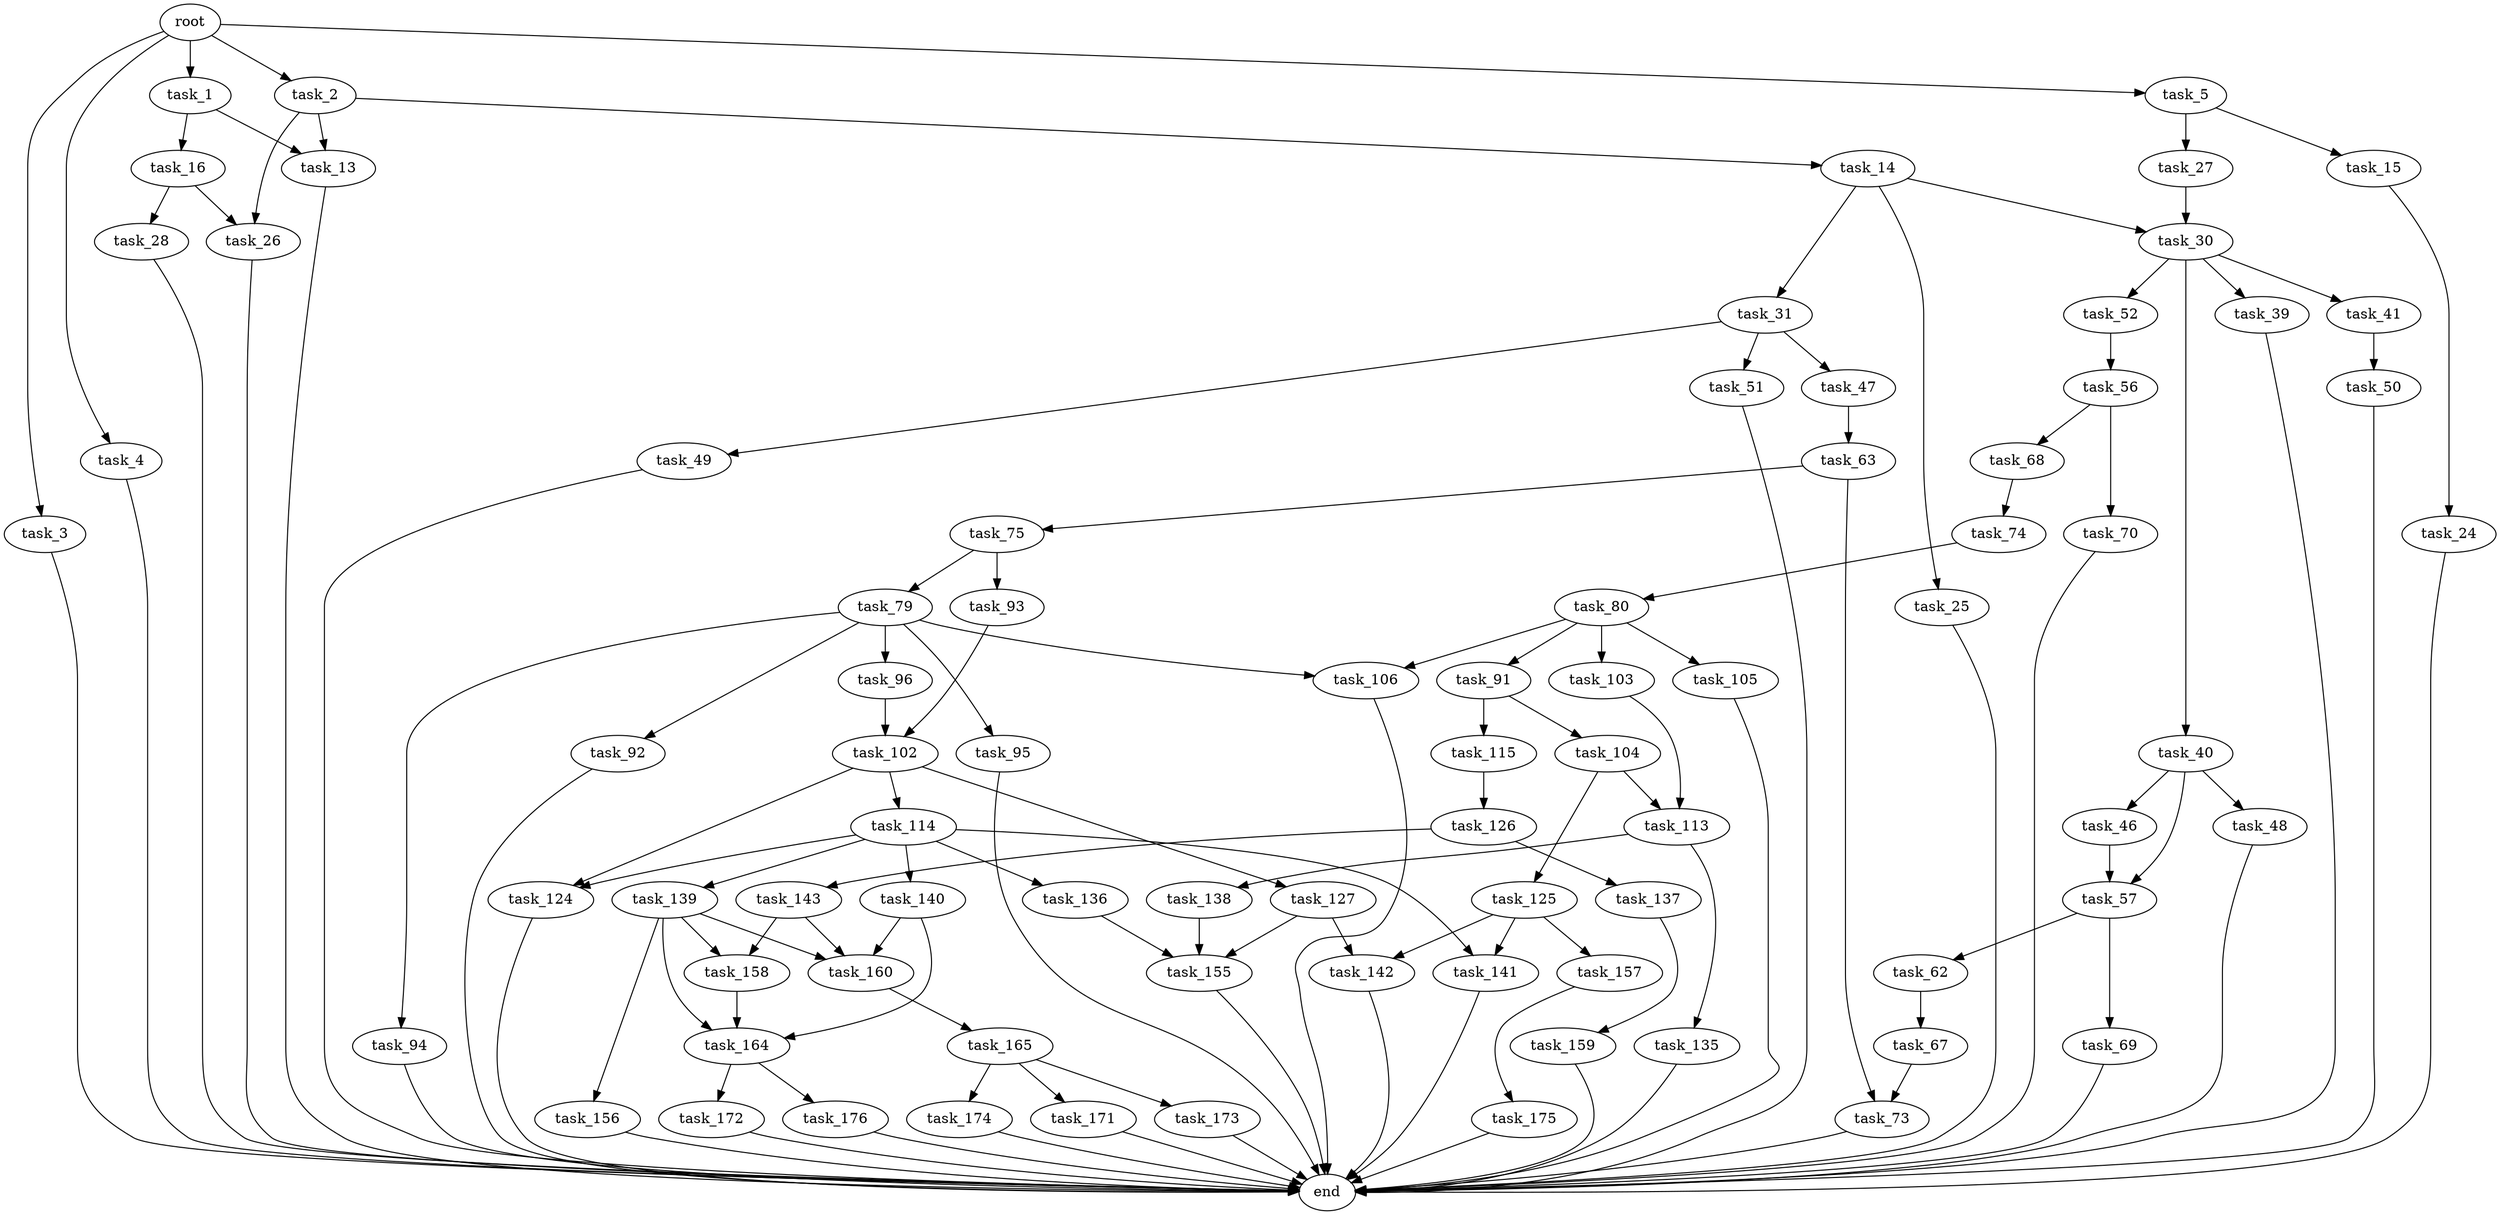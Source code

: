 digraph G {
  root [size="0.000000"];
  task_1 [size="10528991007.000000"];
  task_2 [size="22348542748.000000"];
  task_3 [size="134217728000.000000"];
  task_4 [size="484659503558.000000"];
  task_5 [size="9469372827.000000"];
  task_13 [size="591708420675.000000"];
  task_14 [size="782757789696.000000"];
  task_15 [size="174952374787.000000"];
  task_16 [size="68719476736.000000"];
  task_24 [size="368293445632.000000"];
  task_25 [size="8589934592.000000"];
  task_26 [size="28991029248.000000"];
  task_27 [size="1329903447.000000"];
  task_28 [size="28625882767.000000"];
  task_30 [size="540995350486.000000"];
  task_31 [size="21813059544.000000"];
  task_39 [size="735753134824.000000"];
  task_40 [size="6280531234.000000"];
  task_41 [size="782757789696.000000"];
  task_46 [size="4283690549.000000"];
  task_47 [size="846606730.000000"];
  task_48 [size="1214404454.000000"];
  task_49 [size="4696364109.000000"];
  task_50 [size="445709003148.000000"];
  task_51 [size="509648378015.000000"];
  task_52 [size="301936102882.000000"];
  task_56 [size="108609440505.000000"];
  task_57 [size="782757789696.000000"];
  task_62 [size="8387424934.000000"];
  task_63 [size="549755813888.000000"];
  task_67 [size="749439369.000000"];
  task_68 [size="12095849276.000000"];
  task_69 [size="1998415456.000000"];
  task_70 [size="231928233984.000000"];
  task_73 [size="871994215.000000"];
  task_74 [size="3993600211.000000"];
  task_75 [size="34419645850.000000"];
  task_79 [size="349295219471.000000"];
  task_80 [size="184783899520.000000"];
  task_91 [size="248158245925.000000"];
  task_92 [size="1925793741.000000"];
  task_93 [size="14050301613.000000"];
  task_94 [size="1222318744.000000"];
  task_95 [size="59823632694.000000"];
  task_96 [size="134217728000.000000"];
  task_102 [size="368293445632.000000"];
  task_103 [size="3875338227.000000"];
  task_104 [size="8312954870.000000"];
  task_105 [size="782757789696.000000"];
  task_106 [size="17653351580.000000"];
  task_113 [size="102599801784.000000"];
  task_114 [size="18651828728.000000"];
  task_115 [size="9024675535.000000"];
  task_124 [size="4452410306.000000"];
  task_125 [size="55759488809.000000"];
  task_126 [size="8589934592.000000"];
  task_127 [size="20082518310.000000"];
  task_135 [size="314258256796.000000"];
  task_136 [size="280724393151.000000"];
  task_137 [size="26196371697.000000"];
  task_138 [size="231928233984.000000"];
  task_139 [size="18058337408.000000"];
  task_140 [size="374405002145.000000"];
  task_141 [size="68719476736.000000"];
  task_142 [size="549755813888.000000"];
  task_143 [size="549755813888.000000"];
  task_155 [size="589371682285.000000"];
  task_156 [size="10032695188.000000"];
  task_157 [size="38689013581.000000"];
  task_158 [size="8589934592.000000"];
  task_159 [size="368293445632.000000"];
  task_160 [size="782757789696.000000"];
  task_164 [size="68719476736.000000"];
  task_165 [size="28991029248.000000"];
  task_171 [size="134217728000.000000"];
  task_172 [size="6104908159.000000"];
  task_173 [size="47964839563.000000"];
  task_174 [size="427133342973.000000"];
  task_175 [size="28991029248.000000"];
  task_176 [size="134217728000.000000"];
  end [size="0.000000"];

  root -> task_1 [size="1.000000"];
  root -> task_2 [size="1.000000"];
  root -> task_3 [size="1.000000"];
  root -> task_4 [size="1.000000"];
  root -> task_5 [size="1.000000"];
  task_1 -> task_13 [size="209715200.000000"];
  task_1 -> task_16 [size="209715200.000000"];
  task_2 -> task_13 [size="679477248.000000"];
  task_2 -> task_14 [size="679477248.000000"];
  task_2 -> task_26 [size="679477248.000000"];
  task_3 -> end [size="1.000000"];
  task_4 -> end [size="1.000000"];
  task_5 -> task_15 [size="411041792.000000"];
  task_5 -> task_27 [size="411041792.000000"];
  task_13 -> end [size="1.000000"];
  task_14 -> task_25 [size="679477248.000000"];
  task_14 -> task_30 [size="679477248.000000"];
  task_14 -> task_31 [size="679477248.000000"];
  task_15 -> task_24 [size="209715200.000000"];
  task_16 -> task_26 [size="134217728.000000"];
  task_16 -> task_28 [size="134217728.000000"];
  task_24 -> end [size="1.000000"];
  task_25 -> end [size="1.000000"];
  task_26 -> end [size="1.000000"];
  task_27 -> task_30 [size="75497472.000000"];
  task_28 -> end [size="1.000000"];
  task_30 -> task_39 [size="411041792.000000"];
  task_30 -> task_40 [size="411041792.000000"];
  task_30 -> task_41 [size="411041792.000000"];
  task_30 -> task_52 [size="411041792.000000"];
  task_31 -> task_47 [size="411041792.000000"];
  task_31 -> task_49 [size="411041792.000000"];
  task_31 -> task_51 [size="411041792.000000"];
  task_39 -> end [size="1.000000"];
  task_40 -> task_46 [size="209715200.000000"];
  task_40 -> task_48 [size="209715200.000000"];
  task_40 -> task_57 [size="209715200.000000"];
  task_41 -> task_50 [size="679477248.000000"];
  task_46 -> task_57 [size="75497472.000000"];
  task_47 -> task_63 [size="75497472.000000"];
  task_48 -> end [size="1.000000"];
  task_49 -> end [size="1.000000"];
  task_50 -> end [size="1.000000"];
  task_51 -> end [size="1.000000"];
  task_52 -> task_56 [size="209715200.000000"];
  task_56 -> task_68 [size="134217728.000000"];
  task_56 -> task_70 [size="134217728.000000"];
  task_57 -> task_62 [size="679477248.000000"];
  task_57 -> task_69 [size="679477248.000000"];
  task_62 -> task_67 [size="134217728.000000"];
  task_63 -> task_73 [size="536870912.000000"];
  task_63 -> task_75 [size="536870912.000000"];
  task_67 -> task_73 [size="75497472.000000"];
  task_68 -> task_74 [size="679477248.000000"];
  task_69 -> end [size="1.000000"];
  task_70 -> end [size="1.000000"];
  task_73 -> end [size="1.000000"];
  task_74 -> task_80 [size="75497472.000000"];
  task_75 -> task_79 [size="679477248.000000"];
  task_75 -> task_93 [size="679477248.000000"];
  task_79 -> task_92 [size="679477248.000000"];
  task_79 -> task_94 [size="679477248.000000"];
  task_79 -> task_95 [size="679477248.000000"];
  task_79 -> task_96 [size="679477248.000000"];
  task_79 -> task_106 [size="679477248.000000"];
  task_80 -> task_91 [size="209715200.000000"];
  task_80 -> task_103 [size="209715200.000000"];
  task_80 -> task_105 [size="209715200.000000"];
  task_80 -> task_106 [size="209715200.000000"];
  task_91 -> task_104 [size="679477248.000000"];
  task_91 -> task_115 [size="679477248.000000"];
  task_92 -> end [size="1.000000"];
  task_93 -> task_102 [size="536870912.000000"];
  task_94 -> end [size="1.000000"];
  task_95 -> end [size="1.000000"];
  task_96 -> task_102 [size="209715200.000000"];
  task_102 -> task_114 [size="411041792.000000"];
  task_102 -> task_124 [size="411041792.000000"];
  task_102 -> task_127 [size="411041792.000000"];
  task_103 -> task_113 [size="75497472.000000"];
  task_104 -> task_113 [size="134217728.000000"];
  task_104 -> task_125 [size="134217728.000000"];
  task_105 -> end [size="1.000000"];
  task_106 -> end [size="1.000000"];
  task_113 -> task_135 [size="209715200.000000"];
  task_113 -> task_138 [size="209715200.000000"];
  task_114 -> task_124 [size="301989888.000000"];
  task_114 -> task_136 [size="301989888.000000"];
  task_114 -> task_139 [size="301989888.000000"];
  task_114 -> task_140 [size="301989888.000000"];
  task_114 -> task_141 [size="301989888.000000"];
  task_115 -> task_126 [size="301989888.000000"];
  task_124 -> end [size="1.000000"];
  task_125 -> task_141 [size="134217728.000000"];
  task_125 -> task_142 [size="134217728.000000"];
  task_125 -> task_157 [size="134217728.000000"];
  task_126 -> task_137 [size="33554432.000000"];
  task_126 -> task_143 [size="33554432.000000"];
  task_127 -> task_142 [size="411041792.000000"];
  task_127 -> task_155 [size="411041792.000000"];
  task_135 -> end [size="1.000000"];
  task_136 -> task_155 [size="209715200.000000"];
  task_137 -> task_159 [size="536870912.000000"];
  task_138 -> task_155 [size="301989888.000000"];
  task_139 -> task_156 [size="411041792.000000"];
  task_139 -> task_158 [size="411041792.000000"];
  task_139 -> task_160 [size="411041792.000000"];
  task_139 -> task_164 [size="411041792.000000"];
  task_140 -> task_160 [size="679477248.000000"];
  task_140 -> task_164 [size="679477248.000000"];
  task_141 -> end [size="1.000000"];
  task_142 -> end [size="1.000000"];
  task_143 -> task_158 [size="536870912.000000"];
  task_143 -> task_160 [size="536870912.000000"];
  task_155 -> end [size="1.000000"];
  task_156 -> end [size="1.000000"];
  task_157 -> task_175 [size="679477248.000000"];
  task_158 -> task_164 [size="33554432.000000"];
  task_159 -> end [size="1.000000"];
  task_160 -> task_165 [size="679477248.000000"];
  task_164 -> task_172 [size="134217728.000000"];
  task_164 -> task_176 [size="134217728.000000"];
  task_165 -> task_171 [size="75497472.000000"];
  task_165 -> task_173 [size="75497472.000000"];
  task_165 -> task_174 [size="75497472.000000"];
  task_171 -> end [size="1.000000"];
  task_172 -> end [size="1.000000"];
  task_173 -> end [size="1.000000"];
  task_174 -> end [size="1.000000"];
  task_175 -> end [size="1.000000"];
  task_176 -> end [size="1.000000"];
}
